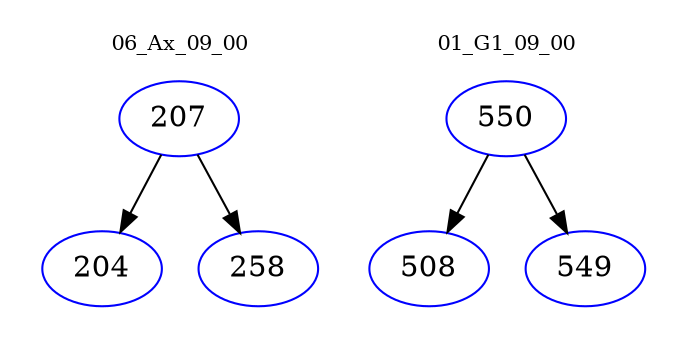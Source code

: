 digraph{
subgraph cluster_0 {
color = white
label = "06_Ax_09_00";
fontsize=10;
T0_207 [label="207", color="blue"]
T0_207 -> T0_204 [color="black"]
T0_204 [label="204", color="blue"]
T0_207 -> T0_258 [color="black"]
T0_258 [label="258", color="blue"]
}
subgraph cluster_1 {
color = white
label = "01_G1_09_00";
fontsize=10;
T1_550 [label="550", color="blue"]
T1_550 -> T1_508 [color="black"]
T1_508 [label="508", color="blue"]
T1_550 -> T1_549 [color="black"]
T1_549 [label="549", color="blue"]
}
}
